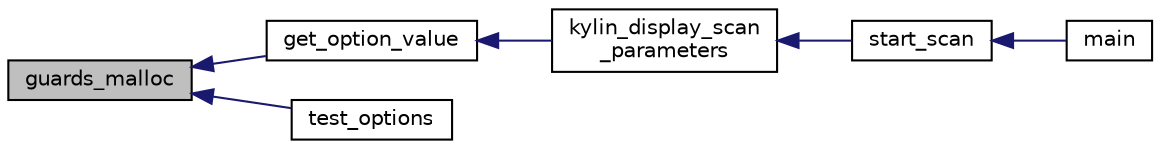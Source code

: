 digraph "guards_malloc"
{
  edge [fontname="Helvetica",fontsize="10",labelfontname="Helvetica",labelfontsize="10"];
  node [fontname="Helvetica",fontsize="10",shape=record];
  rankdir="LR";
  Node100 [label="guards_malloc",height=0.2,width=0.4,color="black", fillcolor="grey75", style="filled", fontcolor="black"];
  Node100 -> Node101 [dir="back",color="midnightblue",fontsize="10",style="solid"];
  Node101 [label="get_option_value",height=0.2,width=0.4,color="black", fillcolor="white", style="filled",URL="$kylin__sane_8c.html#af892e52d691cd52602c4d2b5c72f6e02"];
  Node101 -> Node102 [dir="back",color="midnightblue",fontsize="10",style="solid"];
  Node102 [label="kylin_display_scan\l_parameters",height=0.2,width=0.4,color="black", fillcolor="white", style="filled",URL="$kylin__sane_8c.html#aaf24d1bc9e8c8b43afa56bbfd6a71475"];
  Node102 -> Node103 [dir="back",color="midnightblue",fontsize="10",style="solid"];
  Node103 [label="start_scan",height=0.2,width=0.4,color="black", fillcolor="white", style="filled",URL="$kylin__sane_8h.html#a2b640f15a12501131e316d17025fb5ac"];
  Node103 -> Node104 [dir="back",color="midnightblue",fontsize="10",style="solid"];
  Node104 [label="main",height=0.2,width=0.4,color="black", fillcolor="white", style="filled",URL="$main_8c.html#ae66f6b31b5ad750f1fe042a706a4e3d4"];
  Node100 -> Node105 [dir="back",color="midnightblue",fontsize="10",style="solid"];
  Node105 [label="test_options",height=0.2,width=0.4,color="black", fillcolor="white", style="filled",URL="$kylin__sane_8c.html#aa46835950050705235d218de762c72e6"];
}
